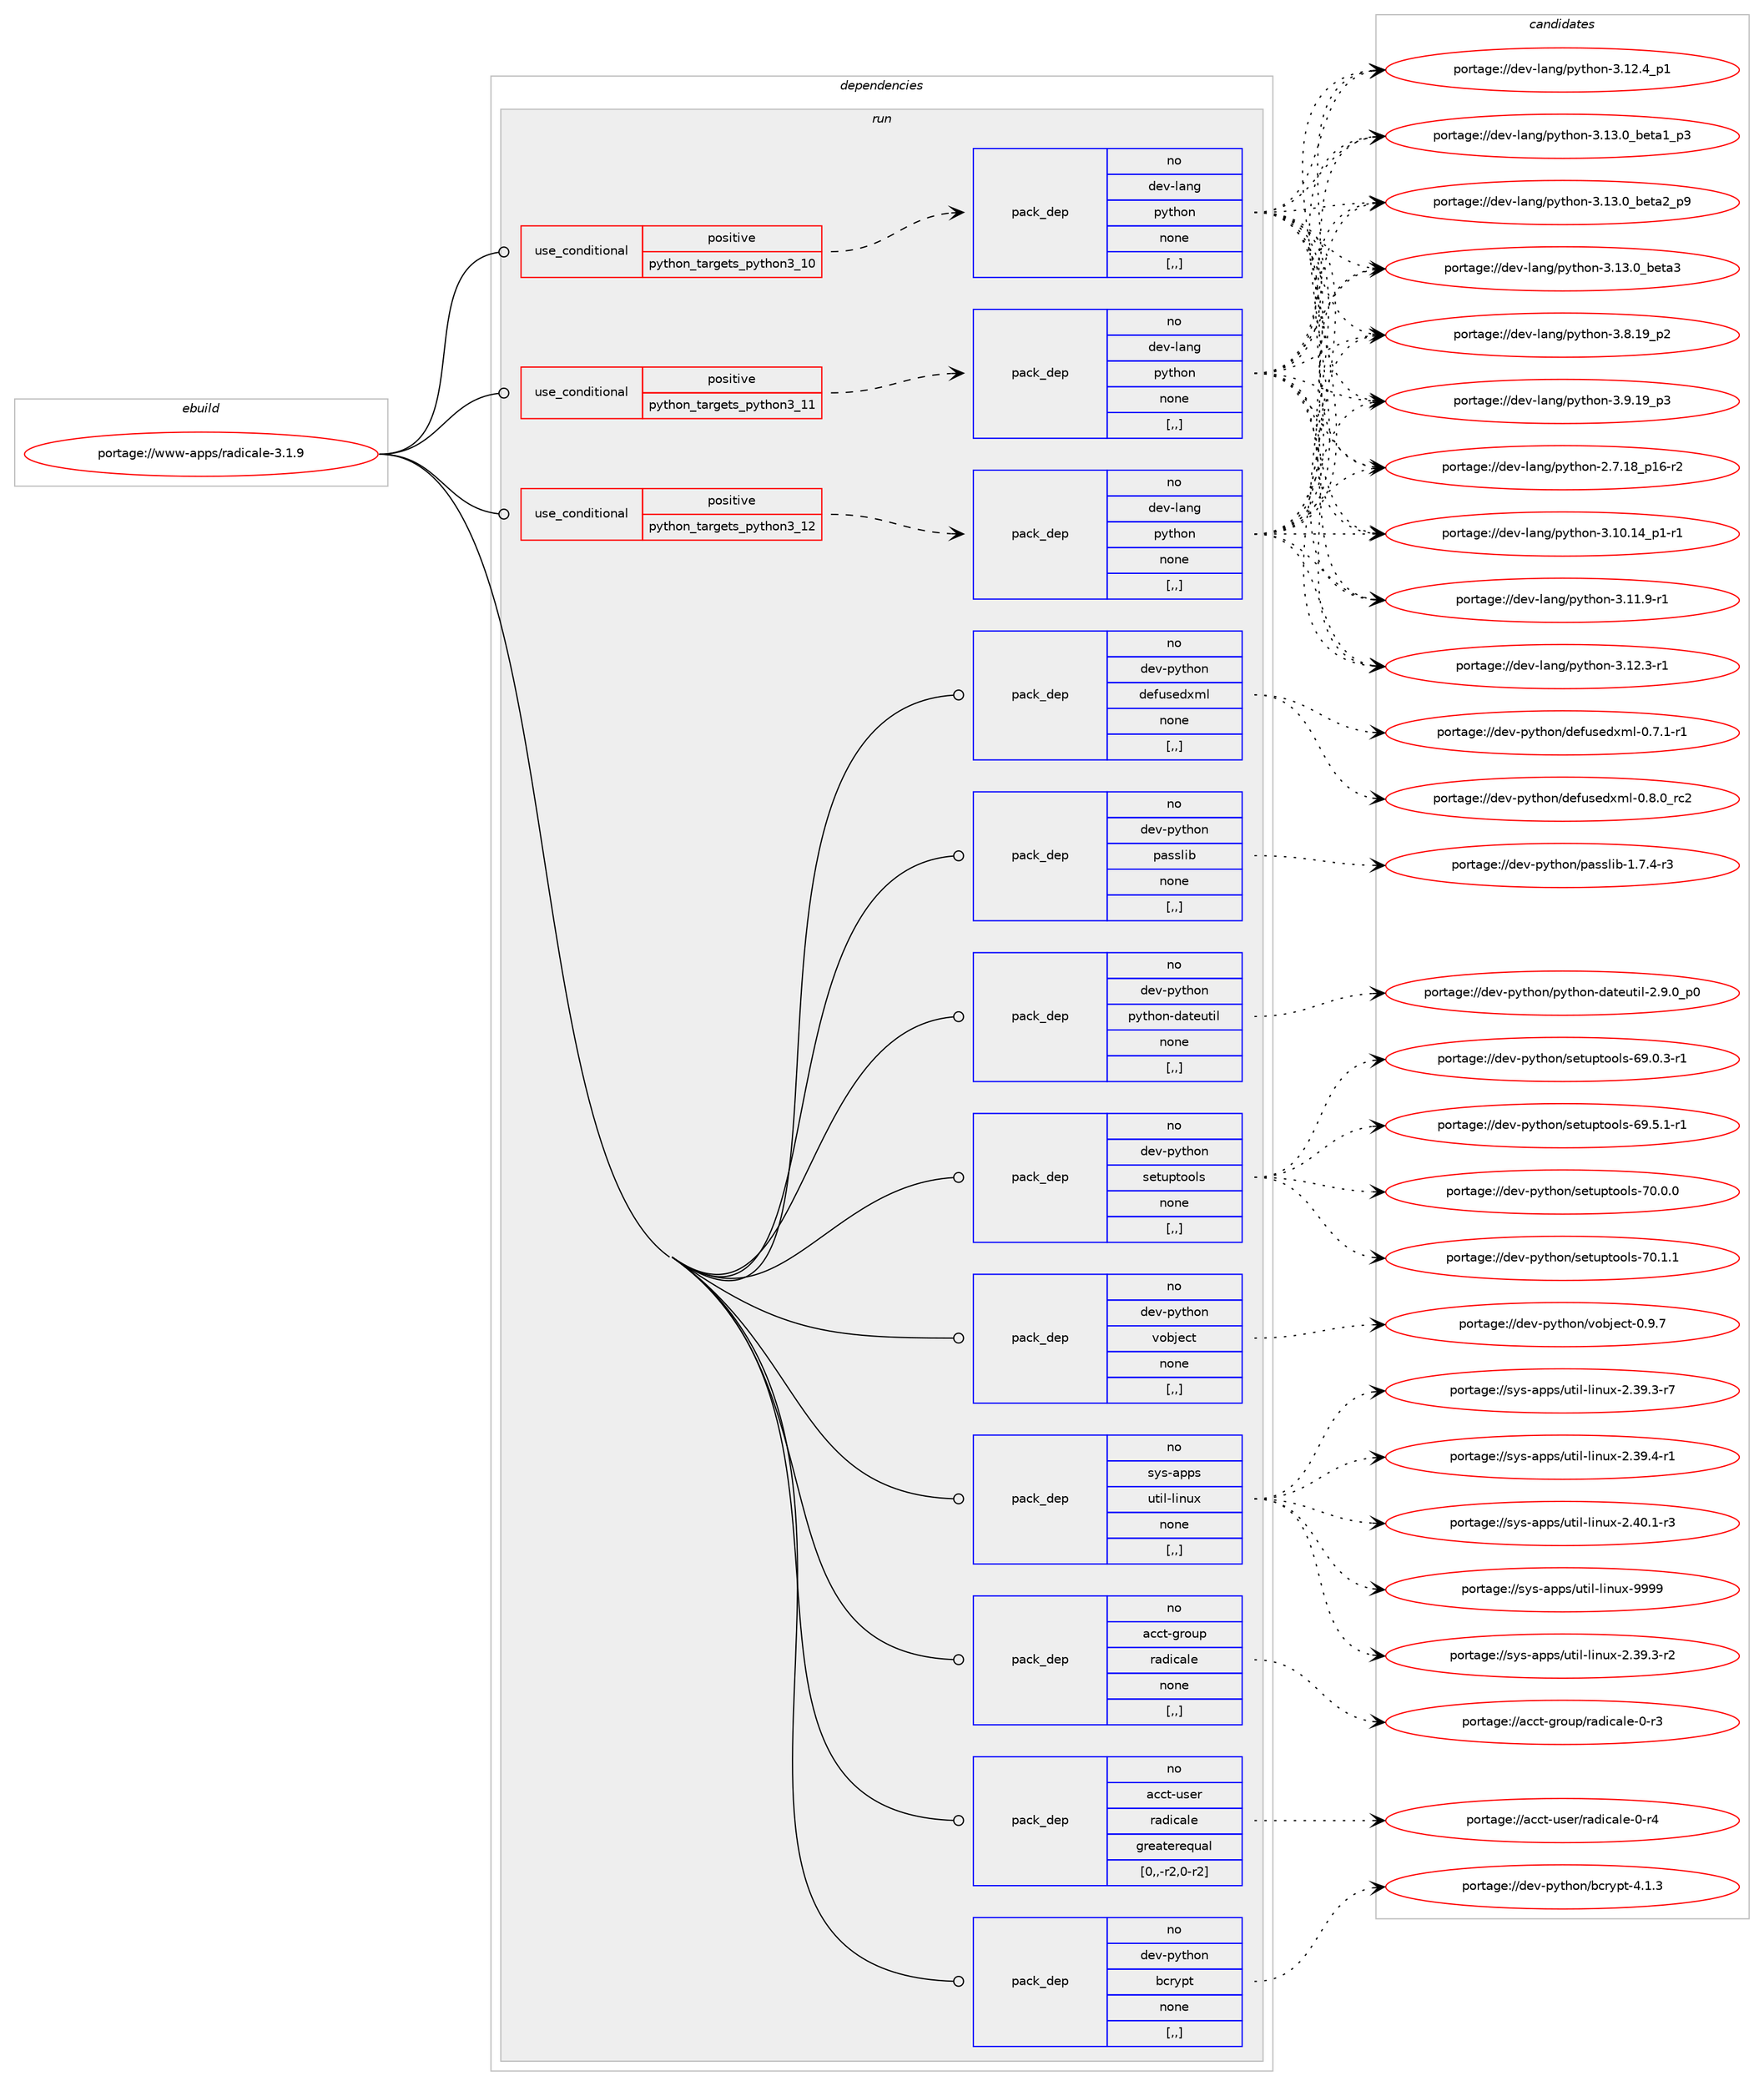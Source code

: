 digraph prolog {

# *************
# Graph options
# *************

newrank=true;
concentrate=true;
compound=true;
graph [rankdir=LR,fontname=Helvetica,fontsize=10,ranksep=1.5];#, ranksep=2.5, nodesep=0.2];
edge  [arrowhead=vee];
node  [fontname=Helvetica,fontsize=10];

# **********
# The ebuild
# **********

subgraph cluster_leftcol {
color=gray;
rank=same;
label=<<i>ebuild</i>>;
id [label="portage://www-apps/radicale-3.1.9", color=red, width=4, href="../www-apps/radicale-3.1.9.svg"];
}

# ****************
# The dependencies
# ****************

subgraph cluster_midcol {
color=gray;
label=<<i>dependencies</i>>;
subgraph cluster_compile {
fillcolor="#eeeeee";
style=filled;
label=<<i>compile</i>>;
}
subgraph cluster_compileandrun {
fillcolor="#eeeeee";
style=filled;
label=<<i>compile and run</i>>;
}
subgraph cluster_run {
fillcolor="#eeeeee";
style=filled;
label=<<i>run</i>>;
subgraph cond116458 {
dependency437856 [label=<<TABLE BORDER="0" CELLBORDER="1" CELLSPACING="0" CELLPADDING="4"><TR><TD ROWSPAN="3" CELLPADDING="10">use_conditional</TD></TR><TR><TD>positive</TD></TR><TR><TD>python_targets_python3_10</TD></TR></TABLE>>, shape=none, color=red];
subgraph pack318169 {
dependency437857 [label=<<TABLE BORDER="0" CELLBORDER="1" CELLSPACING="0" CELLPADDING="4" WIDTH="220"><TR><TD ROWSPAN="6" CELLPADDING="30">pack_dep</TD></TR><TR><TD WIDTH="110">no</TD></TR><TR><TD>dev-lang</TD></TR><TR><TD>python</TD></TR><TR><TD>none</TD></TR><TR><TD>[,,]</TD></TR></TABLE>>, shape=none, color=blue];
}
dependency437856:e -> dependency437857:w [weight=20,style="dashed",arrowhead="vee"];
}
id:e -> dependency437856:w [weight=20,style="solid",arrowhead="odot"];
subgraph cond116459 {
dependency437858 [label=<<TABLE BORDER="0" CELLBORDER="1" CELLSPACING="0" CELLPADDING="4"><TR><TD ROWSPAN="3" CELLPADDING="10">use_conditional</TD></TR><TR><TD>positive</TD></TR><TR><TD>python_targets_python3_11</TD></TR></TABLE>>, shape=none, color=red];
subgraph pack318170 {
dependency437859 [label=<<TABLE BORDER="0" CELLBORDER="1" CELLSPACING="0" CELLPADDING="4" WIDTH="220"><TR><TD ROWSPAN="6" CELLPADDING="30">pack_dep</TD></TR><TR><TD WIDTH="110">no</TD></TR><TR><TD>dev-lang</TD></TR><TR><TD>python</TD></TR><TR><TD>none</TD></TR><TR><TD>[,,]</TD></TR></TABLE>>, shape=none, color=blue];
}
dependency437858:e -> dependency437859:w [weight=20,style="dashed",arrowhead="vee"];
}
id:e -> dependency437858:w [weight=20,style="solid",arrowhead="odot"];
subgraph cond116460 {
dependency437860 [label=<<TABLE BORDER="0" CELLBORDER="1" CELLSPACING="0" CELLPADDING="4"><TR><TD ROWSPAN="3" CELLPADDING="10">use_conditional</TD></TR><TR><TD>positive</TD></TR><TR><TD>python_targets_python3_12</TD></TR></TABLE>>, shape=none, color=red];
subgraph pack318171 {
dependency437861 [label=<<TABLE BORDER="0" CELLBORDER="1" CELLSPACING="0" CELLPADDING="4" WIDTH="220"><TR><TD ROWSPAN="6" CELLPADDING="30">pack_dep</TD></TR><TR><TD WIDTH="110">no</TD></TR><TR><TD>dev-lang</TD></TR><TR><TD>python</TD></TR><TR><TD>none</TD></TR><TR><TD>[,,]</TD></TR></TABLE>>, shape=none, color=blue];
}
dependency437860:e -> dependency437861:w [weight=20,style="dashed",arrowhead="vee"];
}
id:e -> dependency437860:w [weight=20,style="solid",arrowhead="odot"];
subgraph pack318172 {
dependency437862 [label=<<TABLE BORDER="0" CELLBORDER="1" CELLSPACING="0" CELLPADDING="4" WIDTH="220"><TR><TD ROWSPAN="6" CELLPADDING="30">pack_dep</TD></TR><TR><TD WIDTH="110">no</TD></TR><TR><TD>acct-group</TD></TR><TR><TD>radicale</TD></TR><TR><TD>none</TD></TR><TR><TD>[,,]</TD></TR></TABLE>>, shape=none, color=blue];
}
id:e -> dependency437862:w [weight=20,style="solid",arrowhead="odot"];
subgraph pack318173 {
dependency437863 [label=<<TABLE BORDER="0" CELLBORDER="1" CELLSPACING="0" CELLPADDING="4" WIDTH="220"><TR><TD ROWSPAN="6" CELLPADDING="30">pack_dep</TD></TR><TR><TD WIDTH="110">no</TD></TR><TR><TD>acct-user</TD></TR><TR><TD>radicale</TD></TR><TR><TD>greaterequal</TD></TR><TR><TD>[0,,-r2,0-r2]</TD></TR></TABLE>>, shape=none, color=blue];
}
id:e -> dependency437863:w [weight=20,style="solid",arrowhead="odot"];
subgraph pack318174 {
dependency437864 [label=<<TABLE BORDER="0" CELLBORDER="1" CELLSPACING="0" CELLPADDING="4" WIDTH="220"><TR><TD ROWSPAN="6" CELLPADDING="30">pack_dep</TD></TR><TR><TD WIDTH="110">no</TD></TR><TR><TD>dev-python</TD></TR><TR><TD>bcrypt</TD></TR><TR><TD>none</TD></TR><TR><TD>[,,]</TD></TR></TABLE>>, shape=none, color=blue];
}
id:e -> dependency437864:w [weight=20,style="solid",arrowhead="odot"];
subgraph pack318175 {
dependency437865 [label=<<TABLE BORDER="0" CELLBORDER="1" CELLSPACING="0" CELLPADDING="4" WIDTH="220"><TR><TD ROWSPAN="6" CELLPADDING="30">pack_dep</TD></TR><TR><TD WIDTH="110">no</TD></TR><TR><TD>dev-python</TD></TR><TR><TD>defusedxml</TD></TR><TR><TD>none</TD></TR><TR><TD>[,,]</TD></TR></TABLE>>, shape=none, color=blue];
}
id:e -> dependency437865:w [weight=20,style="solid",arrowhead="odot"];
subgraph pack318176 {
dependency437866 [label=<<TABLE BORDER="0" CELLBORDER="1" CELLSPACING="0" CELLPADDING="4" WIDTH="220"><TR><TD ROWSPAN="6" CELLPADDING="30">pack_dep</TD></TR><TR><TD WIDTH="110">no</TD></TR><TR><TD>dev-python</TD></TR><TR><TD>passlib</TD></TR><TR><TD>none</TD></TR><TR><TD>[,,]</TD></TR></TABLE>>, shape=none, color=blue];
}
id:e -> dependency437866:w [weight=20,style="solid",arrowhead="odot"];
subgraph pack318177 {
dependency437867 [label=<<TABLE BORDER="0" CELLBORDER="1" CELLSPACING="0" CELLPADDING="4" WIDTH="220"><TR><TD ROWSPAN="6" CELLPADDING="30">pack_dep</TD></TR><TR><TD WIDTH="110">no</TD></TR><TR><TD>dev-python</TD></TR><TR><TD>python-dateutil</TD></TR><TR><TD>none</TD></TR><TR><TD>[,,]</TD></TR></TABLE>>, shape=none, color=blue];
}
id:e -> dependency437867:w [weight=20,style="solid",arrowhead="odot"];
subgraph pack318178 {
dependency437868 [label=<<TABLE BORDER="0" CELLBORDER="1" CELLSPACING="0" CELLPADDING="4" WIDTH="220"><TR><TD ROWSPAN="6" CELLPADDING="30">pack_dep</TD></TR><TR><TD WIDTH="110">no</TD></TR><TR><TD>dev-python</TD></TR><TR><TD>setuptools</TD></TR><TR><TD>none</TD></TR><TR><TD>[,,]</TD></TR></TABLE>>, shape=none, color=blue];
}
id:e -> dependency437868:w [weight=20,style="solid",arrowhead="odot"];
subgraph pack318179 {
dependency437869 [label=<<TABLE BORDER="0" CELLBORDER="1" CELLSPACING="0" CELLPADDING="4" WIDTH="220"><TR><TD ROWSPAN="6" CELLPADDING="30">pack_dep</TD></TR><TR><TD WIDTH="110">no</TD></TR><TR><TD>dev-python</TD></TR><TR><TD>vobject</TD></TR><TR><TD>none</TD></TR><TR><TD>[,,]</TD></TR></TABLE>>, shape=none, color=blue];
}
id:e -> dependency437869:w [weight=20,style="solid",arrowhead="odot"];
subgraph pack318180 {
dependency437870 [label=<<TABLE BORDER="0" CELLBORDER="1" CELLSPACING="0" CELLPADDING="4" WIDTH="220"><TR><TD ROWSPAN="6" CELLPADDING="30">pack_dep</TD></TR><TR><TD WIDTH="110">no</TD></TR><TR><TD>sys-apps</TD></TR><TR><TD>util-linux</TD></TR><TR><TD>none</TD></TR><TR><TD>[,,]</TD></TR></TABLE>>, shape=none, color=blue];
}
id:e -> dependency437870:w [weight=20,style="solid",arrowhead="odot"];
}
}

# **************
# The candidates
# **************

subgraph cluster_choices {
rank=same;
color=gray;
label=<<i>candidates</i>>;

subgraph choice318169 {
color=black;
nodesep=1;
choice100101118451089711010347112121116104111110455046554649569511249544511450 [label="portage://dev-lang/python-2.7.18_p16-r2", color=red, width=4,href="../dev-lang/python-2.7.18_p16-r2.svg"];
choice100101118451089711010347112121116104111110455146494846495295112494511449 [label="portage://dev-lang/python-3.10.14_p1-r1", color=red, width=4,href="../dev-lang/python-3.10.14_p1-r1.svg"];
choice100101118451089711010347112121116104111110455146494946574511449 [label="portage://dev-lang/python-3.11.9-r1", color=red, width=4,href="../dev-lang/python-3.11.9-r1.svg"];
choice100101118451089711010347112121116104111110455146495046514511449 [label="portage://dev-lang/python-3.12.3-r1", color=red, width=4,href="../dev-lang/python-3.12.3-r1.svg"];
choice100101118451089711010347112121116104111110455146495046529511249 [label="portage://dev-lang/python-3.12.4_p1", color=red, width=4,href="../dev-lang/python-3.12.4_p1.svg"];
choice10010111845108971101034711212111610411111045514649514648959810111697499511251 [label="portage://dev-lang/python-3.13.0_beta1_p3", color=red, width=4,href="../dev-lang/python-3.13.0_beta1_p3.svg"];
choice10010111845108971101034711212111610411111045514649514648959810111697509511257 [label="portage://dev-lang/python-3.13.0_beta2_p9", color=red, width=4,href="../dev-lang/python-3.13.0_beta2_p9.svg"];
choice1001011184510897110103471121211161041111104551464951464895981011169751 [label="portage://dev-lang/python-3.13.0_beta3", color=red, width=4,href="../dev-lang/python-3.13.0_beta3.svg"];
choice100101118451089711010347112121116104111110455146564649579511250 [label="portage://dev-lang/python-3.8.19_p2", color=red, width=4,href="../dev-lang/python-3.8.19_p2.svg"];
choice100101118451089711010347112121116104111110455146574649579511251 [label="portage://dev-lang/python-3.9.19_p3", color=red, width=4,href="../dev-lang/python-3.9.19_p3.svg"];
dependency437857:e -> choice100101118451089711010347112121116104111110455046554649569511249544511450:w [style=dotted,weight="100"];
dependency437857:e -> choice100101118451089711010347112121116104111110455146494846495295112494511449:w [style=dotted,weight="100"];
dependency437857:e -> choice100101118451089711010347112121116104111110455146494946574511449:w [style=dotted,weight="100"];
dependency437857:e -> choice100101118451089711010347112121116104111110455146495046514511449:w [style=dotted,weight="100"];
dependency437857:e -> choice100101118451089711010347112121116104111110455146495046529511249:w [style=dotted,weight="100"];
dependency437857:e -> choice10010111845108971101034711212111610411111045514649514648959810111697499511251:w [style=dotted,weight="100"];
dependency437857:e -> choice10010111845108971101034711212111610411111045514649514648959810111697509511257:w [style=dotted,weight="100"];
dependency437857:e -> choice1001011184510897110103471121211161041111104551464951464895981011169751:w [style=dotted,weight="100"];
dependency437857:e -> choice100101118451089711010347112121116104111110455146564649579511250:w [style=dotted,weight="100"];
dependency437857:e -> choice100101118451089711010347112121116104111110455146574649579511251:w [style=dotted,weight="100"];
}
subgraph choice318170 {
color=black;
nodesep=1;
choice100101118451089711010347112121116104111110455046554649569511249544511450 [label="portage://dev-lang/python-2.7.18_p16-r2", color=red, width=4,href="../dev-lang/python-2.7.18_p16-r2.svg"];
choice100101118451089711010347112121116104111110455146494846495295112494511449 [label="portage://dev-lang/python-3.10.14_p1-r1", color=red, width=4,href="../dev-lang/python-3.10.14_p1-r1.svg"];
choice100101118451089711010347112121116104111110455146494946574511449 [label="portage://dev-lang/python-3.11.9-r1", color=red, width=4,href="../dev-lang/python-3.11.9-r1.svg"];
choice100101118451089711010347112121116104111110455146495046514511449 [label="portage://dev-lang/python-3.12.3-r1", color=red, width=4,href="../dev-lang/python-3.12.3-r1.svg"];
choice100101118451089711010347112121116104111110455146495046529511249 [label="portage://dev-lang/python-3.12.4_p1", color=red, width=4,href="../dev-lang/python-3.12.4_p1.svg"];
choice10010111845108971101034711212111610411111045514649514648959810111697499511251 [label="portage://dev-lang/python-3.13.0_beta1_p3", color=red, width=4,href="../dev-lang/python-3.13.0_beta1_p3.svg"];
choice10010111845108971101034711212111610411111045514649514648959810111697509511257 [label="portage://dev-lang/python-3.13.0_beta2_p9", color=red, width=4,href="../dev-lang/python-3.13.0_beta2_p9.svg"];
choice1001011184510897110103471121211161041111104551464951464895981011169751 [label="portage://dev-lang/python-3.13.0_beta3", color=red, width=4,href="../dev-lang/python-3.13.0_beta3.svg"];
choice100101118451089711010347112121116104111110455146564649579511250 [label="portage://dev-lang/python-3.8.19_p2", color=red, width=4,href="../dev-lang/python-3.8.19_p2.svg"];
choice100101118451089711010347112121116104111110455146574649579511251 [label="portage://dev-lang/python-3.9.19_p3", color=red, width=4,href="../dev-lang/python-3.9.19_p3.svg"];
dependency437859:e -> choice100101118451089711010347112121116104111110455046554649569511249544511450:w [style=dotted,weight="100"];
dependency437859:e -> choice100101118451089711010347112121116104111110455146494846495295112494511449:w [style=dotted,weight="100"];
dependency437859:e -> choice100101118451089711010347112121116104111110455146494946574511449:w [style=dotted,weight="100"];
dependency437859:e -> choice100101118451089711010347112121116104111110455146495046514511449:w [style=dotted,weight="100"];
dependency437859:e -> choice100101118451089711010347112121116104111110455146495046529511249:w [style=dotted,weight="100"];
dependency437859:e -> choice10010111845108971101034711212111610411111045514649514648959810111697499511251:w [style=dotted,weight="100"];
dependency437859:e -> choice10010111845108971101034711212111610411111045514649514648959810111697509511257:w [style=dotted,weight="100"];
dependency437859:e -> choice1001011184510897110103471121211161041111104551464951464895981011169751:w [style=dotted,weight="100"];
dependency437859:e -> choice100101118451089711010347112121116104111110455146564649579511250:w [style=dotted,weight="100"];
dependency437859:e -> choice100101118451089711010347112121116104111110455146574649579511251:w [style=dotted,weight="100"];
}
subgraph choice318171 {
color=black;
nodesep=1;
choice100101118451089711010347112121116104111110455046554649569511249544511450 [label="portage://dev-lang/python-2.7.18_p16-r2", color=red, width=4,href="../dev-lang/python-2.7.18_p16-r2.svg"];
choice100101118451089711010347112121116104111110455146494846495295112494511449 [label="portage://dev-lang/python-3.10.14_p1-r1", color=red, width=4,href="../dev-lang/python-3.10.14_p1-r1.svg"];
choice100101118451089711010347112121116104111110455146494946574511449 [label="portage://dev-lang/python-3.11.9-r1", color=red, width=4,href="../dev-lang/python-3.11.9-r1.svg"];
choice100101118451089711010347112121116104111110455146495046514511449 [label="portage://dev-lang/python-3.12.3-r1", color=red, width=4,href="../dev-lang/python-3.12.3-r1.svg"];
choice100101118451089711010347112121116104111110455146495046529511249 [label="portage://dev-lang/python-3.12.4_p1", color=red, width=4,href="../dev-lang/python-3.12.4_p1.svg"];
choice10010111845108971101034711212111610411111045514649514648959810111697499511251 [label="portage://dev-lang/python-3.13.0_beta1_p3", color=red, width=4,href="../dev-lang/python-3.13.0_beta1_p3.svg"];
choice10010111845108971101034711212111610411111045514649514648959810111697509511257 [label="portage://dev-lang/python-3.13.0_beta2_p9", color=red, width=4,href="../dev-lang/python-3.13.0_beta2_p9.svg"];
choice1001011184510897110103471121211161041111104551464951464895981011169751 [label="portage://dev-lang/python-3.13.0_beta3", color=red, width=4,href="../dev-lang/python-3.13.0_beta3.svg"];
choice100101118451089711010347112121116104111110455146564649579511250 [label="portage://dev-lang/python-3.8.19_p2", color=red, width=4,href="../dev-lang/python-3.8.19_p2.svg"];
choice100101118451089711010347112121116104111110455146574649579511251 [label="portage://dev-lang/python-3.9.19_p3", color=red, width=4,href="../dev-lang/python-3.9.19_p3.svg"];
dependency437861:e -> choice100101118451089711010347112121116104111110455046554649569511249544511450:w [style=dotted,weight="100"];
dependency437861:e -> choice100101118451089711010347112121116104111110455146494846495295112494511449:w [style=dotted,weight="100"];
dependency437861:e -> choice100101118451089711010347112121116104111110455146494946574511449:w [style=dotted,weight="100"];
dependency437861:e -> choice100101118451089711010347112121116104111110455146495046514511449:w [style=dotted,weight="100"];
dependency437861:e -> choice100101118451089711010347112121116104111110455146495046529511249:w [style=dotted,weight="100"];
dependency437861:e -> choice10010111845108971101034711212111610411111045514649514648959810111697499511251:w [style=dotted,weight="100"];
dependency437861:e -> choice10010111845108971101034711212111610411111045514649514648959810111697509511257:w [style=dotted,weight="100"];
dependency437861:e -> choice1001011184510897110103471121211161041111104551464951464895981011169751:w [style=dotted,weight="100"];
dependency437861:e -> choice100101118451089711010347112121116104111110455146564649579511250:w [style=dotted,weight="100"];
dependency437861:e -> choice100101118451089711010347112121116104111110455146574649579511251:w [style=dotted,weight="100"];
}
subgraph choice318172 {
color=black;
nodesep=1;
choice979999116451031141111171124711497100105999710810145484511451 [label="portage://acct-group/radicale-0-r3", color=red, width=4,href="../acct-group/radicale-0-r3.svg"];
dependency437862:e -> choice979999116451031141111171124711497100105999710810145484511451:w [style=dotted,weight="100"];
}
subgraph choice318173 {
color=black;
nodesep=1;
choice979999116451171151011144711497100105999710810145484511452 [label="portage://acct-user/radicale-0-r4", color=red, width=4,href="../acct-user/radicale-0-r4.svg"];
dependency437863:e -> choice979999116451171151011144711497100105999710810145484511452:w [style=dotted,weight="100"];
}
subgraph choice318174 {
color=black;
nodesep=1;
choice10010111845112121116104111110479899114121112116455246494651 [label="portage://dev-python/bcrypt-4.1.3", color=red, width=4,href="../dev-python/bcrypt-4.1.3.svg"];
dependency437864:e -> choice10010111845112121116104111110479899114121112116455246494651:w [style=dotted,weight="100"];
}
subgraph choice318175 {
color=black;
nodesep=1;
choice10010111845112121116104111110471001011021171151011001201091084548465546494511449 [label="portage://dev-python/defusedxml-0.7.1-r1", color=red, width=4,href="../dev-python/defusedxml-0.7.1-r1.svg"];
choice1001011184511212111610411111047100101102117115101100120109108454846564648951149950 [label="portage://dev-python/defusedxml-0.8.0_rc2", color=red, width=4,href="../dev-python/defusedxml-0.8.0_rc2.svg"];
dependency437865:e -> choice10010111845112121116104111110471001011021171151011001201091084548465546494511449:w [style=dotted,weight="100"];
dependency437865:e -> choice1001011184511212111610411111047100101102117115101100120109108454846564648951149950:w [style=dotted,weight="100"];
}
subgraph choice318176 {
color=black;
nodesep=1;
choice100101118451121211161041111104711297115115108105984549465546524511451 [label="portage://dev-python/passlib-1.7.4-r3", color=red, width=4,href="../dev-python/passlib-1.7.4-r3.svg"];
dependency437866:e -> choice100101118451121211161041111104711297115115108105984549465546524511451:w [style=dotted,weight="100"];
}
subgraph choice318177 {
color=black;
nodesep=1;
choice100101118451121211161041111104711212111610411111045100971161011171161051084550465746489511248 [label="portage://dev-python/python-dateutil-2.9.0_p0", color=red, width=4,href="../dev-python/python-dateutil-2.9.0_p0.svg"];
dependency437867:e -> choice100101118451121211161041111104711212111610411111045100971161011171161051084550465746489511248:w [style=dotted,weight="100"];
}
subgraph choice318178 {
color=black;
nodesep=1;
choice1001011184511212111610411111047115101116117112116111111108115455457464846514511449 [label="portage://dev-python/setuptools-69.0.3-r1", color=red, width=4,href="../dev-python/setuptools-69.0.3-r1.svg"];
choice1001011184511212111610411111047115101116117112116111111108115455457465346494511449 [label="portage://dev-python/setuptools-69.5.1-r1", color=red, width=4,href="../dev-python/setuptools-69.5.1-r1.svg"];
choice100101118451121211161041111104711510111611711211611111110811545554846484648 [label="portage://dev-python/setuptools-70.0.0", color=red, width=4,href="../dev-python/setuptools-70.0.0.svg"];
choice100101118451121211161041111104711510111611711211611111110811545554846494649 [label="portage://dev-python/setuptools-70.1.1", color=red, width=4,href="../dev-python/setuptools-70.1.1.svg"];
dependency437868:e -> choice1001011184511212111610411111047115101116117112116111111108115455457464846514511449:w [style=dotted,weight="100"];
dependency437868:e -> choice1001011184511212111610411111047115101116117112116111111108115455457465346494511449:w [style=dotted,weight="100"];
dependency437868:e -> choice100101118451121211161041111104711510111611711211611111110811545554846484648:w [style=dotted,weight="100"];
dependency437868:e -> choice100101118451121211161041111104711510111611711211611111110811545554846494649:w [style=dotted,weight="100"];
}
subgraph choice318179 {
color=black;
nodesep=1;
choice10010111845112121116104111110471181119810610199116454846574655 [label="portage://dev-python/vobject-0.9.7", color=red, width=4,href="../dev-python/vobject-0.9.7.svg"];
dependency437869:e -> choice10010111845112121116104111110471181119810610199116454846574655:w [style=dotted,weight="100"];
}
subgraph choice318180 {
color=black;
nodesep=1;
choice11512111545971121121154711711610510845108105110117120455046515746514511450 [label="portage://sys-apps/util-linux-2.39.3-r2", color=red, width=4,href="../sys-apps/util-linux-2.39.3-r2.svg"];
choice11512111545971121121154711711610510845108105110117120455046515746514511455 [label="portage://sys-apps/util-linux-2.39.3-r7", color=red, width=4,href="../sys-apps/util-linux-2.39.3-r7.svg"];
choice11512111545971121121154711711610510845108105110117120455046515746524511449 [label="portage://sys-apps/util-linux-2.39.4-r1", color=red, width=4,href="../sys-apps/util-linux-2.39.4-r1.svg"];
choice11512111545971121121154711711610510845108105110117120455046524846494511451 [label="portage://sys-apps/util-linux-2.40.1-r3", color=red, width=4,href="../sys-apps/util-linux-2.40.1-r3.svg"];
choice115121115459711211211547117116105108451081051101171204557575757 [label="portage://sys-apps/util-linux-9999", color=red, width=4,href="../sys-apps/util-linux-9999.svg"];
dependency437870:e -> choice11512111545971121121154711711610510845108105110117120455046515746514511450:w [style=dotted,weight="100"];
dependency437870:e -> choice11512111545971121121154711711610510845108105110117120455046515746514511455:w [style=dotted,weight="100"];
dependency437870:e -> choice11512111545971121121154711711610510845108105110117120455046515746524511449:w [style=dotted,weight="100"];
dependency437870:e -> choice11512111545971121121154711711610510845108105110117120455046524846494511451:w [style=dotted,weight="100"];
dependency437870:e -> choice115121115459711211211547117116105108451081051101171204557575757:w [style=dotted,weight="100"];
}
}

}

